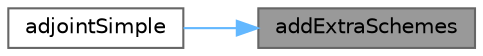 digraph "addExtraSchemes"
{
 // LATEX_PDF_SIZE
  bgcolor="transparent";
  edge [fontname=Helvetica,fontsize=10,labelfontname=Helvetica,labelfontsize=10];
  node [fontname=Helvetica,fontsize=10,shape=box,height=0.2,width=0.4];
  rankdir="RL";
  Node1 [id="Node000001",label="addExtraSchemes",height=0.2,width=0.4,color="gray40", fillcolor="grey60", style="filled", fontcolor="black",tooltip=" "];
  Node1 -> Node2 [id="edge1_Node000001_Node000002",dir="back",color="steelblue1",style="solid",tooltip=" "];
  Node2 [id="Node000002",label="adjointSimple",height=0.2,width=0.4,color="grey40", fillcolor="white", style="filled",URL="$classFoam_1_1adjointSimple.html#a9654d302c01f74b7c07a0e42ee00d2c3",tooltip=" "];
}
